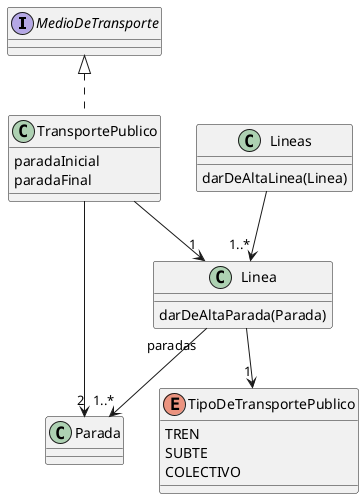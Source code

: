 @startuml

interface MedioDeTransporte {

}

MedioDeTransporte <|.. TransportePublico

class TransportePublico {
    paradaInicial
    paradaFinal
}

TransportePublico --> "2" Parada
TransportePublico --> "1" Linea

class Lineas {
    darDeAltaLinea(Linea)
}

Lineas --> "1..*" Linea

class Linea {
    darDeAltaParada(Parada)
}

Linea "paradas" --> "1..*" Parada
Linea --> "1" TipoDeTransportePublico

class Parada {
}

enum TipoDeTransportePublico {
    TREN
    SUBTE
    COLECTIVO
}

@enduml
